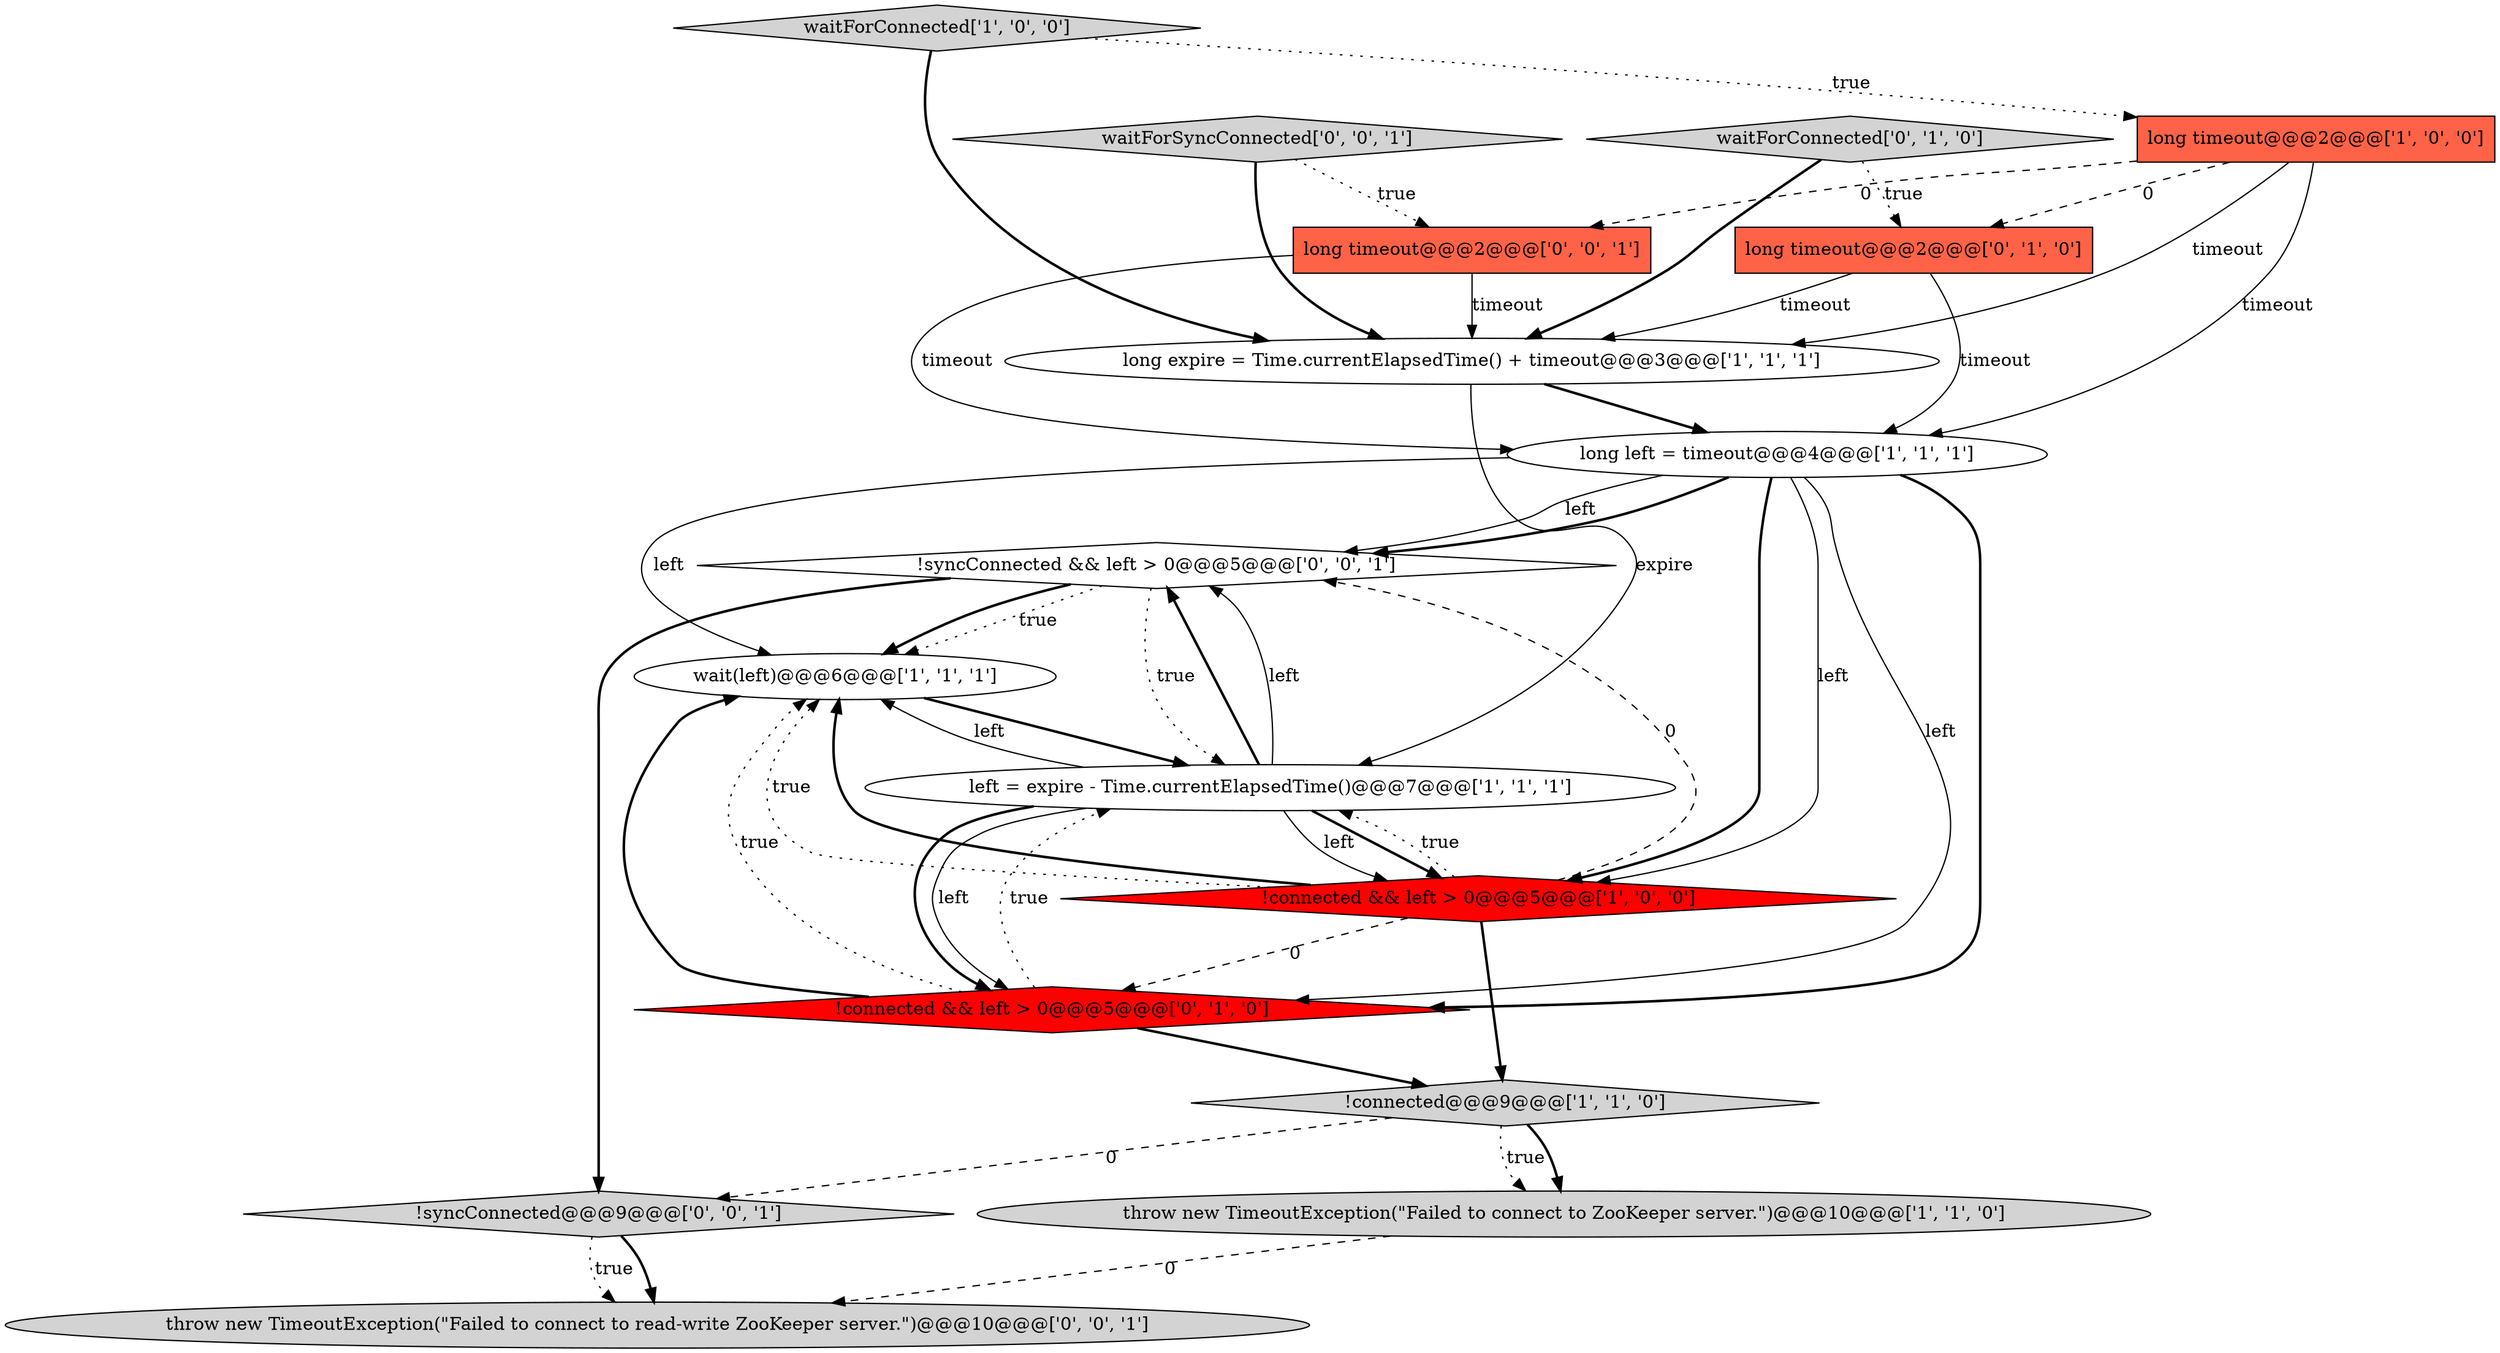 digraph {
16 [style = filled, label = "throw new TimeoutException(\"Failed to connect to read-write ZooKeeper server.\")@@@10@@@['0', '0', '1']", fillcolor = lightgray, shape = ellipse image = "AAA0AAABBB3BBB"];
11 [style = filled, label = "!connected && left > 0@@@5@@@['0', '1', '0']", fillcolor = red, shape = diamond image = "AAA1AAABBB2BBB"];
9 [style = filled, label = "long timeout@@@2@@@['0', '1', '0']", fillcolor = tomato, shape = box image = "AAA1AAABBB2BBB"];
12 [style = filled, label = "!syncConnected && left > 0@@@5@@@['0', '0', '1']", fillcolor = white, shape = diamond image = "AAA0AAABBB3BBB"];
8 [style = filled, label = "waitForConnected['1', '0', '0']", fillcolor = lightgray, shape = diamond image = "AAA0AAABBB1BBB"];
0 [style = filled, label = "long left = timeout@@@4@@@['1', '1', '1']", fillcolor = white, shape = ellipse image = "AAA0AAABBB1BBB"];
6 [style = filled, label = "long expire = Time.currentElapsedTime() + timeout@@@3@@@['1', '1', '1']", fillcolor = white, shape = ellipse image = "AAA0AAABBB1BBB"];
2 [style = filled, label = "!connected && left > 0@@@5@@@['1', '0', '0']", fillcolor = red, shape = diamond image = "AAA1AAABBB1BBB"];
3 [style = filled, label = "wait(left)@@@6@@@['1', '1', '1']", fillcolor = white, shape = ellipse image = "AAA0AAABBB1BBB"];
5 [style = filled, label = "!connected@@@9@@@['1', '1', '0']", fillcolor = lightgray, shape = diamond image = "AAA0AAABBB1BBB"];
15 [style = filled, label = "long timeout@@@2@@@['0', '0', '1']", fillcolor = tomato, shape = box image = "AAA0AAABBB3BBB"];
10 [style = filled, label = "waitForConnected['0', '1', '0']", fillcolor = lightgray, shape = diamond image = "AAA0AAABBB2BBB"];
7 [style = filled, label = "throw new TimeoutException(\"Failed to connect to ZooKeeper server.\")@@@10@@@['1', '1', '0']", fillcolor = lightgray, shape = ellipse image = "AAA0AAABBB1BBB"];
14 [style = filled, label = "!syncConnected@@@9@@@['0', '0', '1']", fillcolor = lightgray, shape = diamond image = "AAA0AAABBB3BBB"];
4 [style = filled, label = "left = expire - Time.currentElapsedTime()@@@7@@@['1', '1', '1']", fillcolor = white, shape = ellipse image = "AAA0AAABBB1BBB"];
13 [style = filled, label = "waitForSyncConnected['0', '0', '1']", fillcolor = lightgray, shape = diamond image = "AAA0AAABBB3BBB"];
1 [style = filled, label = "long timeout@@@2@@@['1', '0', '0']", fillcolor = tomato, shape = box image = "AAA1AAABBB1BBB"];
15->6 [style = solid, label="timeout"];
14->16 [style = bold, label=""];
2->3 [style = dotted, label="true"];
12->3 [style = dotted, label="true"];
5->14 [style = dashed, label="0"];
7->16 [style = dashed, label="0"];
1->15 [style = dashed, label="0"];
2->3 [style = bold, label=""];
0->12 [style = bold, label=""];
0->2 [style = bold, label=""];
4->11 [style = solid, label="left"];
0->11 [style = bold, label=""];
15->0 [style = solid, label="timeout"];
1->9 [style = dashed, label="0"];
9->6 [style = solid, label="timeout"];
8->6 [style = bold, label=""];
6->0 [style = bold, label=""];
4->2 [style = bold, label=""];
11->4 [style = dotted, label="true"];
0->11 [style = solid, label="left"];
4->12 [style = solid, label="left"];
10->9 [style = dotted, label="true"];
4->3 [style = solid, label="left"];
3->4 [style = bold, label=""];
10->6 [style = bold, label=""];
0->12 [style = solid, label="left"];
1->0 [style = solid, label="timeout"];
4->2 [style = solid, label="left"];
14->16 [style = dotted, label="true"];
8->1 [style = dotted, label="true"];
2->12 [style = dashed, label="0"];
11->5 [style = bold, label=""];
11->3 [style = bold, label=""];
5->7 [style = dotted, label="true"];
0->2 [style = solid, label="left"];
9->0 [style = solid, label="timeout"];
2->4 [style = dotted, label="true"];
12->14 [style = bold, label=""];
4->12 [style = bold, label=""];
5->7 [style = bold, label=""];
2->11 [style = dashed, label="0"];
1->6 [style = solid, label="timeout"];
13->15 [style = dotted, label="true"];
12->4 [style = dotted, label="true"];
12->3 [style = bold, label=""];
13->6 [style = bold, label=""];
4->11 [style = bold, label=""];
11->3 [style = dotted, label="true"];
6->4 [style = solid, label="expire"];
0->3 [style = solid, label="left"];
2->5 [style = bold, label=""];
}

